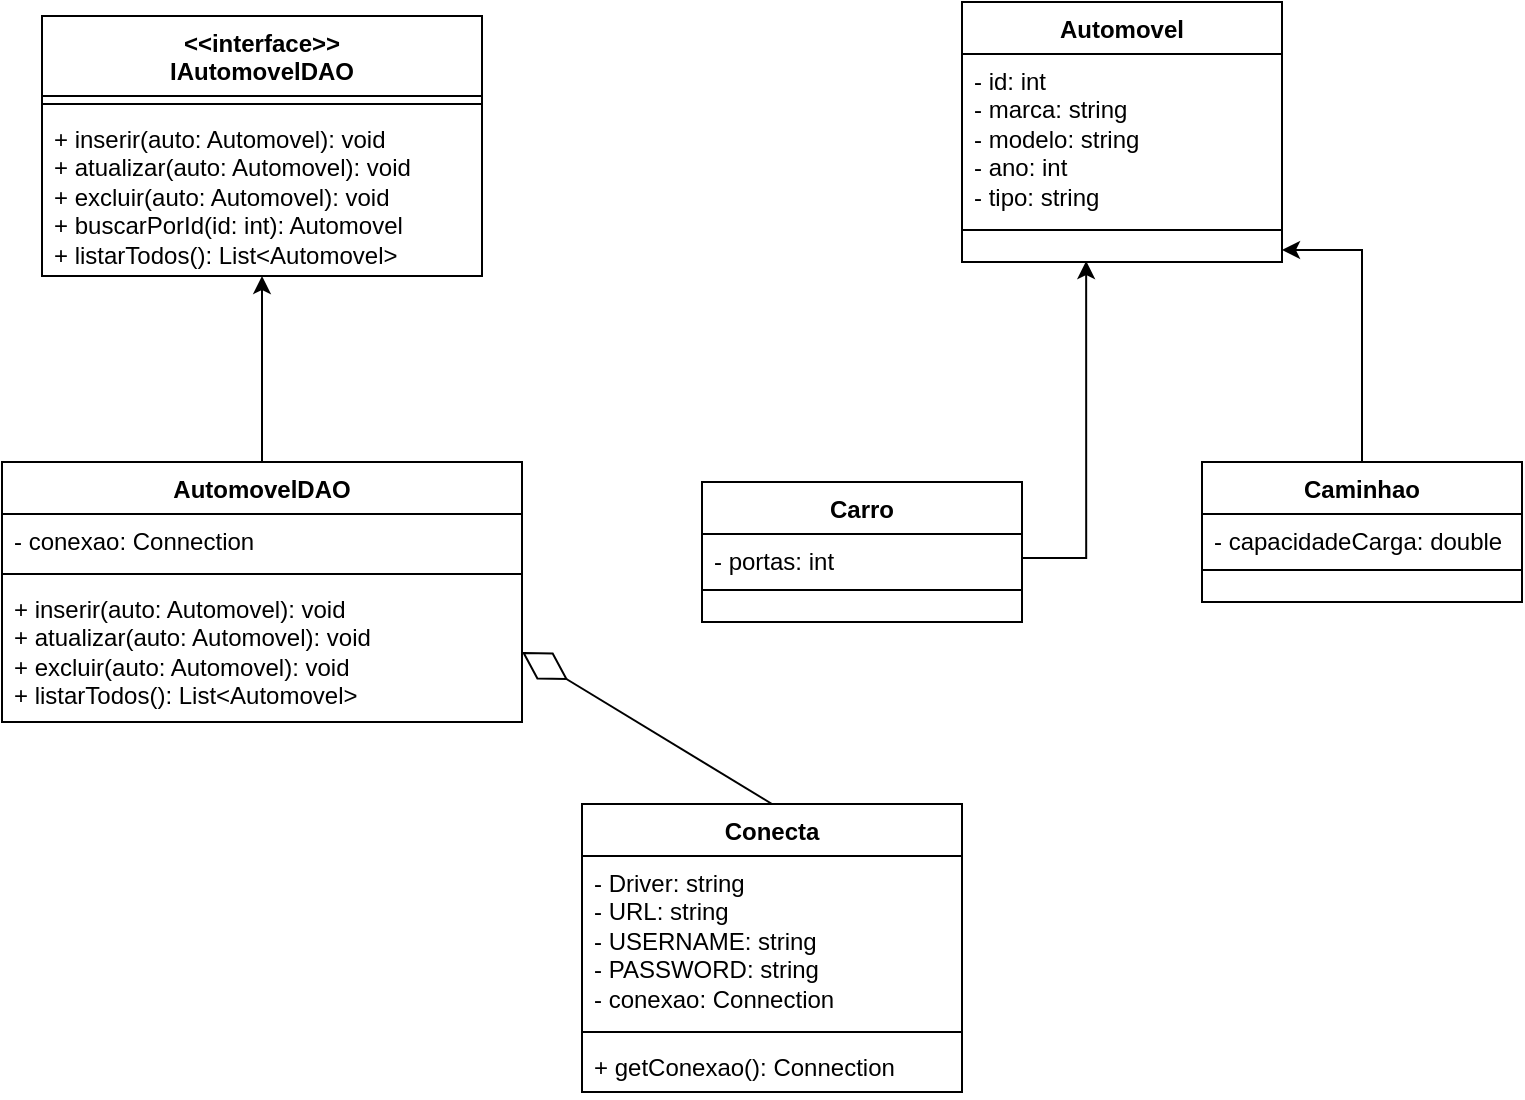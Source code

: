 <mxfile version="27.1.1">
  <diagram name="Página-1" id="5oWoN0orPxxEujClZ55z">
    <mxGraphModel dx="928" dy="1552" grid="1" gridSize="10" guides="1" tooltips="1" connect="1" arrows="1" fold="1" page="1" pageScale="1" pageWidth="827" pageHeight="1169" math="0" shadow="0">
      <root>
        <mxCell id="0" />
        <mxCell id="1" parent="0" />
        <mxCell id="N8D4KMKe5NZ9VwpdYc88-1" value="Automovel" style="swimlane;fontStyle=1;align=center;verticalAlign=top;childLayout=stackLayout;horizontal=1;startSize=26;horizontalStack=0;resizeParent=1;resizeParentMax=0;resizeLast=0;collapsible=1;marginBottom=0;whiteSpace=wrap;html=1;" vertex="1" parent="1">
          <mxGeometry x="530" y="40" width="160" height="130" as="geometry" />
        </mxCell>
        <mxCell id="N8D4KMKe5NZ9VwpdYc88-2" value="- id: int&lt;div&gt;- marca: string&lt;/div&gt;&lt;div&gt;- modelo: string&lt;/div&gt;&lt;div&gt;- ano: int&lt;/div&gt;&lt;div&gt;- tipo: string&lt;/div&gt;" style="text;strokeColor=none;fillColor=none;align=left;verticalAlign=top;spacingLeft=4;spacingRight=4;overflow=hidden;rotatable=0;points=[[0,0.5],[1,0.5]];portConstraint=eastwest;whiteSpace=wrap;html=1;" vertex="1" parent="N8D4KMKe5NZ9VwpdYc88-1">
          <mxGeometry y="26" width="160" height="84" as="geometry" />
        </mxCell>
        <mxCell id="N8D4KMKe5NZ9VwpdYc88-3" value="" style="line;strokeWidth=1;fillColor=none;align=left;verticalAlign=middle;spacingTop=-1;spacingLeft=3;spacingRight=3;rotatable=0;labelPosition=right;points=[];portConstraint=eastwest;strokeColor=inherit;" vertex="1" parent="N8D4KMKe5NZ9VwpdYc88-1">
          <mxGeometry y="110" width="160" height="8" as="geometry" />
        </mxCell>
        <mxCell id="N8D4KMKe5NZ9VwpdYc88-4" value="&lt;div&gt;&lt;br&gt;&lt;/div&gt;&lt;div&gt;&lt;br&gt;&lt;/div&gt;" style="text;strokeColor=none;fillColor=none;align=left;verticalAlign=top;spacingLeft=4;spacingRight=4;overflow=hidden;rotatable=0;points=[[0,0.5],[1,0.5]];portConstraint=eastwest;whiteSpace=wrap;html=1;" vertex="1" parent="N8D4KMKe5NZ9VwpdYc88-1">
          <mxGeometry y="118" width="160" height="12" as="geometry" />
        </mxCell>
        <mxCell id="N8D4KMKe5NZ9VwpdYc88-5" value="Carro" style="swimlane;fontStyle=1;align=center;verticalAlign=top;childLayout=stackLayout;horizontal=1;startSize=26;horizontalStack=0;resizeParent=1;resizeParentMax=0;resizeLast=0;collapsible=1;marginBottom=0;whiteSpace=wrap;html=1;" vertex="1" parent="1">
          <mxGeometry x="400" y="280" width="160" height="70" as="geometry" />
        </mxCell>
        <mxCell id="N8D4KMKe5NZ9VwpdYc88-6" value="- portas: int" style="text;strokeColor=none;fillColor=none;align=left;verticalAlign=top;spacingLeft=4;spacingRight=4;overflow=hidden;rotatable=0;points=[[0,0.5],[1,0.5]];portConstraint=eastwest;whiteSpace=wrap;html=1;" vertex="1" parent="N8D4KMKe5NZ9VwpdYc88-5">
          <mxGeometry y="26" width="160" height="24" as="geometry" />
        </mxCell>
        <mxCell id="N8D4KMKe5NZ9VwpdYc88-7" value="" style="line;strokeWidth=1;fillColor=none;align=left;verticalAlign=middle;spacingTop=-1;spacingLeft=3;spacingRight=3;rotatable=0;labelPosition=right;points=[];portConstraint=eastwest;strokeColor=inherit;" vertex="1" parent="N8D4KMKe5NZ9VwpdYc88-5">
          <mxGeometry y="50" width="160" height="8" as="geometry" />
        </mxCell>
        <mxCell id="N8D4KMKe5NZ9VwpdYc88-8" value="&amp;nbsp;" style="text;strokeColor=none;fillColor=none;align=left;verticalAlign=top;spacingLeft=4;spacingRight=4;overflow=hidden;rotatable=0;points=[[0,0.5],[1,0.5]];portConstraint=eastwest;whiteSpace=wrap;html=1;" vertex="1" parent="N8D4KMKe5NZ9VwpdYc88-5">
          <mxGeometry y="58" width="160" height="12" as="geometry" />
        </mxCell>
        <mxCell id="N8D4KMKe5NZ9VwpdYc88-35" style="edgeStyle=orthogonalEdgeStyle;rounded=0;orthogonalLoop=1;jettySize=auto;html=1;entryX=1;entryY=0.5;entryDx=0;entryDy=0;" edge="1" parent="1" source="N8D4KMKe5NZ9VwpdYc88-9" target="N8D4KMKe5NZ9VwpdYc88-4">
          <mxGeometry relative="1" as="geometry" />
        </mxCell>
        <mxCell id="N8D4KMKe5NZ9VwpdYc88-9" value="Caminhao" style="swimlane;fontStyle=1;align=center;verticalAlign=top;childLayout=stackLayout;horizontal=1;startSize=26;horizontalStack=0;resizeParent=1;resizeParentMax=0;resizeLast=0;collapsible=1;marginBottom=0;whiteSpace=wrap;html=1;" vertex="1" parent="1">
          <mxGeometry x="650" y="270" width="160" height="70" as="geometry" />
        </mxCell>
        <mxCell id="N8D4KMKe5NZ9VwpdYc88-10" value="- capacidadeCarga: double" style="text;strokeColor=none;fillColor=none;align=left;verticalAlign=top;spacingLeft=4;spacingRight=4;overflow=hidden;rotatable=0;points=[[0,0.5],[1,0.5]];portConstraint=eastwest;whiteSpace=wrap;html=1;" vertex="1" parent="N8D4KMKe5NZ9VwpdYc88-9">
          <mxGeometry y="26" width="160" height="24" as="geometry" />
        </mxCell>
        <mxCell id="N8D4KMKe5NZ9VwpdYc88-11" value="" style="line;strokeWidth=1;fillColor=none;align=left;verticalAlign=middle;spacingTop=-1;spacingLeft=3;spacingRight=3;rotatable=0;labelPosition=right;points=[];portConstraint=eastwest;strokeColor=inherit;" vertex="1" parent="N8D4KMKe5NZ9VwpdYc88-9">
          <mxGeometry y="50" width="160" height="8" as="geometry" />
        </mxCell>
        <mxCell id="N8D4KMKe5NZ9VwpdYc88-12" value="&amp;nbsp;" style="text;strokeColor=none;fillColor=none;align=left;verticalAlign=top;spacingLeft=4;spacingRight=4;overflow=hidden;rotatable=0;points=[[0,0.5],[1,0.5]];portConstraint=eastwest;whiteSpace=wrap;html=1;" vertex="1" parent="N8D4KMKe5NZ9VwpdYc88-9">
          <mxGeometry y="58" width="160" height="12" as="geometry" />
        </mxCell>
        <mxCell id="N8D4KMKe5NZ9VwpdYc88-20" style="edgeStyle=orthogonalEdgeStyle;rounded=0;orthogonalLoop=1;jettySize=auto;html=1;entryX=0.388;entryY=0.962;entryDx=0;entryDy=0;entryPerimeter=0;" edge="1" parent="1" source="N8D4KMKe5NZ9VwpdYc88-6" target="N8D4KMKe5NZ9VwpdYc88-4">
          <mxGeometry relative="1" as="geometry" />
        </mxCell>
        <mxCell id="N8D4KMKe5NZ9VwpdYc88-22" value="&amp;lt;&amp;lt;interface&amp;gt;&amp;gt;&lt;div&gt;IAutomovelDAO&lt;/div&gt;" style="swimlane;fontStyle=1;align=center;verticalAlign=top;childLayout=stackLayout;horizontal=1;startSize=40;horizontalStack=0;resizeParent=1;resizeParentMax=0;resizeLast=0;collapsible=1;marginBottom=0;whiteSpace=wrap;html=1;" vertex="1" parent="1">
          <mxGeometry x="70" y="47" width="220" height="130" as="geometry" />
        </mxCell>
        <mxCell id="N8D4KMKe5NZ9VwpdYc88-24" value="" style="line;strokeWidth=1;fillColor=none;align=left;verticalAlign=middle;spacingTop=-1;spacingLeft=3;spacingRight=3;rotatable=0;labelPosition=right;points=[];portConstraint=eastwest;strokeColor=inherit;" vertex="1" parent="N8D4KMKe5NZ9VwpdYc88-22">
          <mxGeometry y="40" width="220" height="8" as="geometry" />
        </mxCell>
        <mxCell id="N8D4KMKe5NZ9VwpdYc88-25" value="+ inserir(auto: Automovel): void&lt;div&gt;+ atualizar(auto: Automovel): void&lt;/div&gt;&lt;div&gt;+ excluir(auto: Automovel&lt;span style=&quot;background-color: transparent; color: light-dark(rgb(0, 0, 0), rgb(255, 255, 255));&quot;&gt;): void&lt;/span&gt;&lt;/div&gt;&lt;div&gt;+ buscarPorId(id: int): Automovel&lt;/div&gt;&lt;div&gt;+ listarTodos(): List&amp;lt;Automovel&amp;gt;&lt;/div&gt;&lt;div&gt;&lt;br&gt;&lt;/div&gt;" style="text;strokeColor=none;fillColor=none;align=left;verticalAlign=top;spacingLeft=4;spacingRight=4;overflow=hidden;rotatable=0;points=[[0,0.5],[1,0.5]];portConstraint=eastwest;whiteSpace=wrap;html=1;" vertex="1" parent="N8D4KMKe5NZ9VwpdYc88-22">
          <mxGeometry y="48" width="220" height="82" as="geometry" />
        </mxCell>
        <mxCell id="N8D4KMKe5NZ9VwpdYc88-26" value="AutomovelDAO&lt;div&gt;&lt;br&gt;&lt;/div&gt;" style="swimlane;fontStyle=1;align=center;verticalAlign=top;childLayout=stackLayout;horizontal=1;startSize=26;horizontalStack=0;resizeParent=1;resizeParentMax=0;resizeLast=0;collapsible=1;marginBottom=0;whiteSpace=wrap;html=1;" vertex="1" parent="1">
          <mxGeometry x="50" y="270" width="260" height="130" as="geometry" />
        </mxCell>
        <mxCell id="N8D4KMKe5NZ9VwpdYc88-27" value="- conexao: Connection" style="text;strokeColor=none;fillColor=none;align=left;verticalAlign=top;spacingLeft=4;spacingRight=4;overflow=hidden;rotatable=0;points=[[0,0.5],[1,0.5]];portConstraint=eastwest;whiteSpace=wrap;html=1;" vertex="1" parent="N8D4KMKe5NZ9VwpdYc88-26">
          <mxGeometry y="26" width="260" height="26" as="geometry" />
        </mxCell>
        <mxCell id="N8D4KMKe5NZ9VwpdYc88-28" value="" style="line;strokeWidth=1;fillColor=none;align=left;verticalAlign=middle;spacingTop=-1;spacingLeft=3;spacingRight=3;rotatable=0;labelPosition=right;points=[];portConstraint=eastwest;strokeColor=inherit;" vertex="1" parent="N8D4KMKe5NZ9VwpdYc88-26">
          <mxGeometry y="52" width="260" height="8" as="geometry" />
        </mxCell>
        <mxCell id="N8D4KMKe5NZ9VwpdYc88-29" value="+ inserir(auto: Automovel): void&lt;div&gt;+ atualizar(auto: Automovel): void&lt;/div&gt;&lt;div&gt;+ excluir(auto: Automovel): void&lt;/div&gt;&lt;div&gt;+ listarTodos(): List&amp;lt;Automovel&amp;gt;&lt;/div&gt;" style="text;strokeColor=none;fillColor=none;align=left;verticalAlign=top;spacingLeft=4;spacingRight=4;overflow=hidden;rotatable=0;points=[[0,0.5],[1,0.5]];portConstraint=eastwest;whiteSpace=wrap;html=1;" vertex="1" parent="N8D4KMKe5NZ9VwpdYc88-26">
          <mxGeometry y="60" width="260" height="70" as="geometry" />
        </mxCell>
        <mxCell id="N8D4KMKe5NZ9VwpdYc88-31" style="edgeStyle=orthogonalEdgeStyle;rounded=0;orthogonalLoop=1;jettySize=auto;html=1;entryX=0.5;entryY=1;entryDx=0;entryDy=0;entryPerimeter=0;" edge="1" parent="1" source="N8D4KMKe5NZ9VwpdYc88-26" target="N8D4KMKe5NZ9VwpdYc88-25">
          <mxGeometry relative="1" as="geometry" />
        </mxCell>
        <mxCell id="N8D4KMKe5NZ9VwpdYc88-36" value="Conecta" style="swimlane;fontStyle=1;align=center;verticalAlign=top;childLayout=stackLayout;horizontal=1;startSize=26;horizontalStack=0;resizeParent=1;resizeParentMax=0;resizeLast=0;collapsible=1;marginBottom=0;whiteSpace=wrap;html=1;" vertex="1" parent="1">
          <mxGeometry x="340" y="441" width="190" height="144" as="geometry" />
        </mxCell>
        <mxCell id="N8D4KMKe5NZ9VwpdYc88-37" value="- Driver: string&lt;div&gt;- URL: string&lt;/div&gt;&lt;div&gt;- USERNAME: string&lt;/div&gt;&lt;div&gt;- PASSWORD: string&lt;/div&gt;&lt;div&gt;- conexao: Connection&lt;/div&gt;" style="text;strokeColor=none;fillColor=none;align=left;verticalAlign=top;spacingLeft=4;spacingRight=4;overflow=hidden;rotatable=0;points=[[0,0.5],[1,0.5]];portConstraint=eastwest;whiteSpace=wrap;html=1;" vertex="1" parent="N8D4KMKe5NZ9VwpdYc88-36">
          <mxGeometry y="26" width="190" height="84" as="geometry" />
        </mxCell>
        <mxCell id="N8D4KMKe5NZ9VwpdYc88-38" value="" style="line;strokeWidth=1;fillColor=none;align=left;verticalAlign=middle;spacingTop=-1;spacingLeft=3;spacingRight=3;rotatable=0;labelPosition=right;points=[];portConstraint=eastwest;strokeColor=inherit;" vertex="1" parent="N8D4KMKe5NZ9VwpdYc88-36">
          <mxGeometry y="110" width="190" height="8" as="geometry" />
        </mxCell>
        <mxCell id="N8D4KMKe5NZ9VwpdYc88-39" value="+ getConexao(): Connection" style="text;strokeColor=none;fillColor=none;align=left;verticalAlign=top;spacingLeft=4;spacingRight=4;overflow=hidden;rotatable=0;points=[[0,0.5],[1,0.5]];portConstraint=eastwest;whiteSpace=wrap;html=1;" vertex="1" parent="N8D4KMKe5NZ9VwpdYc88-36">
          <mxGeometry y="118" width="190" height="26" as="geometry" />
        </mxCell>
        <mxCell id="N8D4KMKe5NZ9VwpdYc88-40" value="" style="endArrow=diamondThin;endFill=0;endSize=24;html=1;rounded=0;entryX=1;entryY=0.5;entryDx=0;entryDy=0;exitX=0.5;exitY=0;exitDx=0;exitDy=0;" edge="1" parent="1" source="N8D4KMKe5NZ9VwpdYc88-36" target="N8D4KMKe5NZ9VwpdYc88-29">
          <mxGeometry width="160" relative="1" as="geometry">
            <mxPoint x="350" y="390" as="sourcePoint" />
            <mxPoint x="420" y="490" as="targetPoint" />
          </mxGeometry>
        </mxCell>
      </root>
    </mxGraphModel>
  </diagram>
</mxfile>
